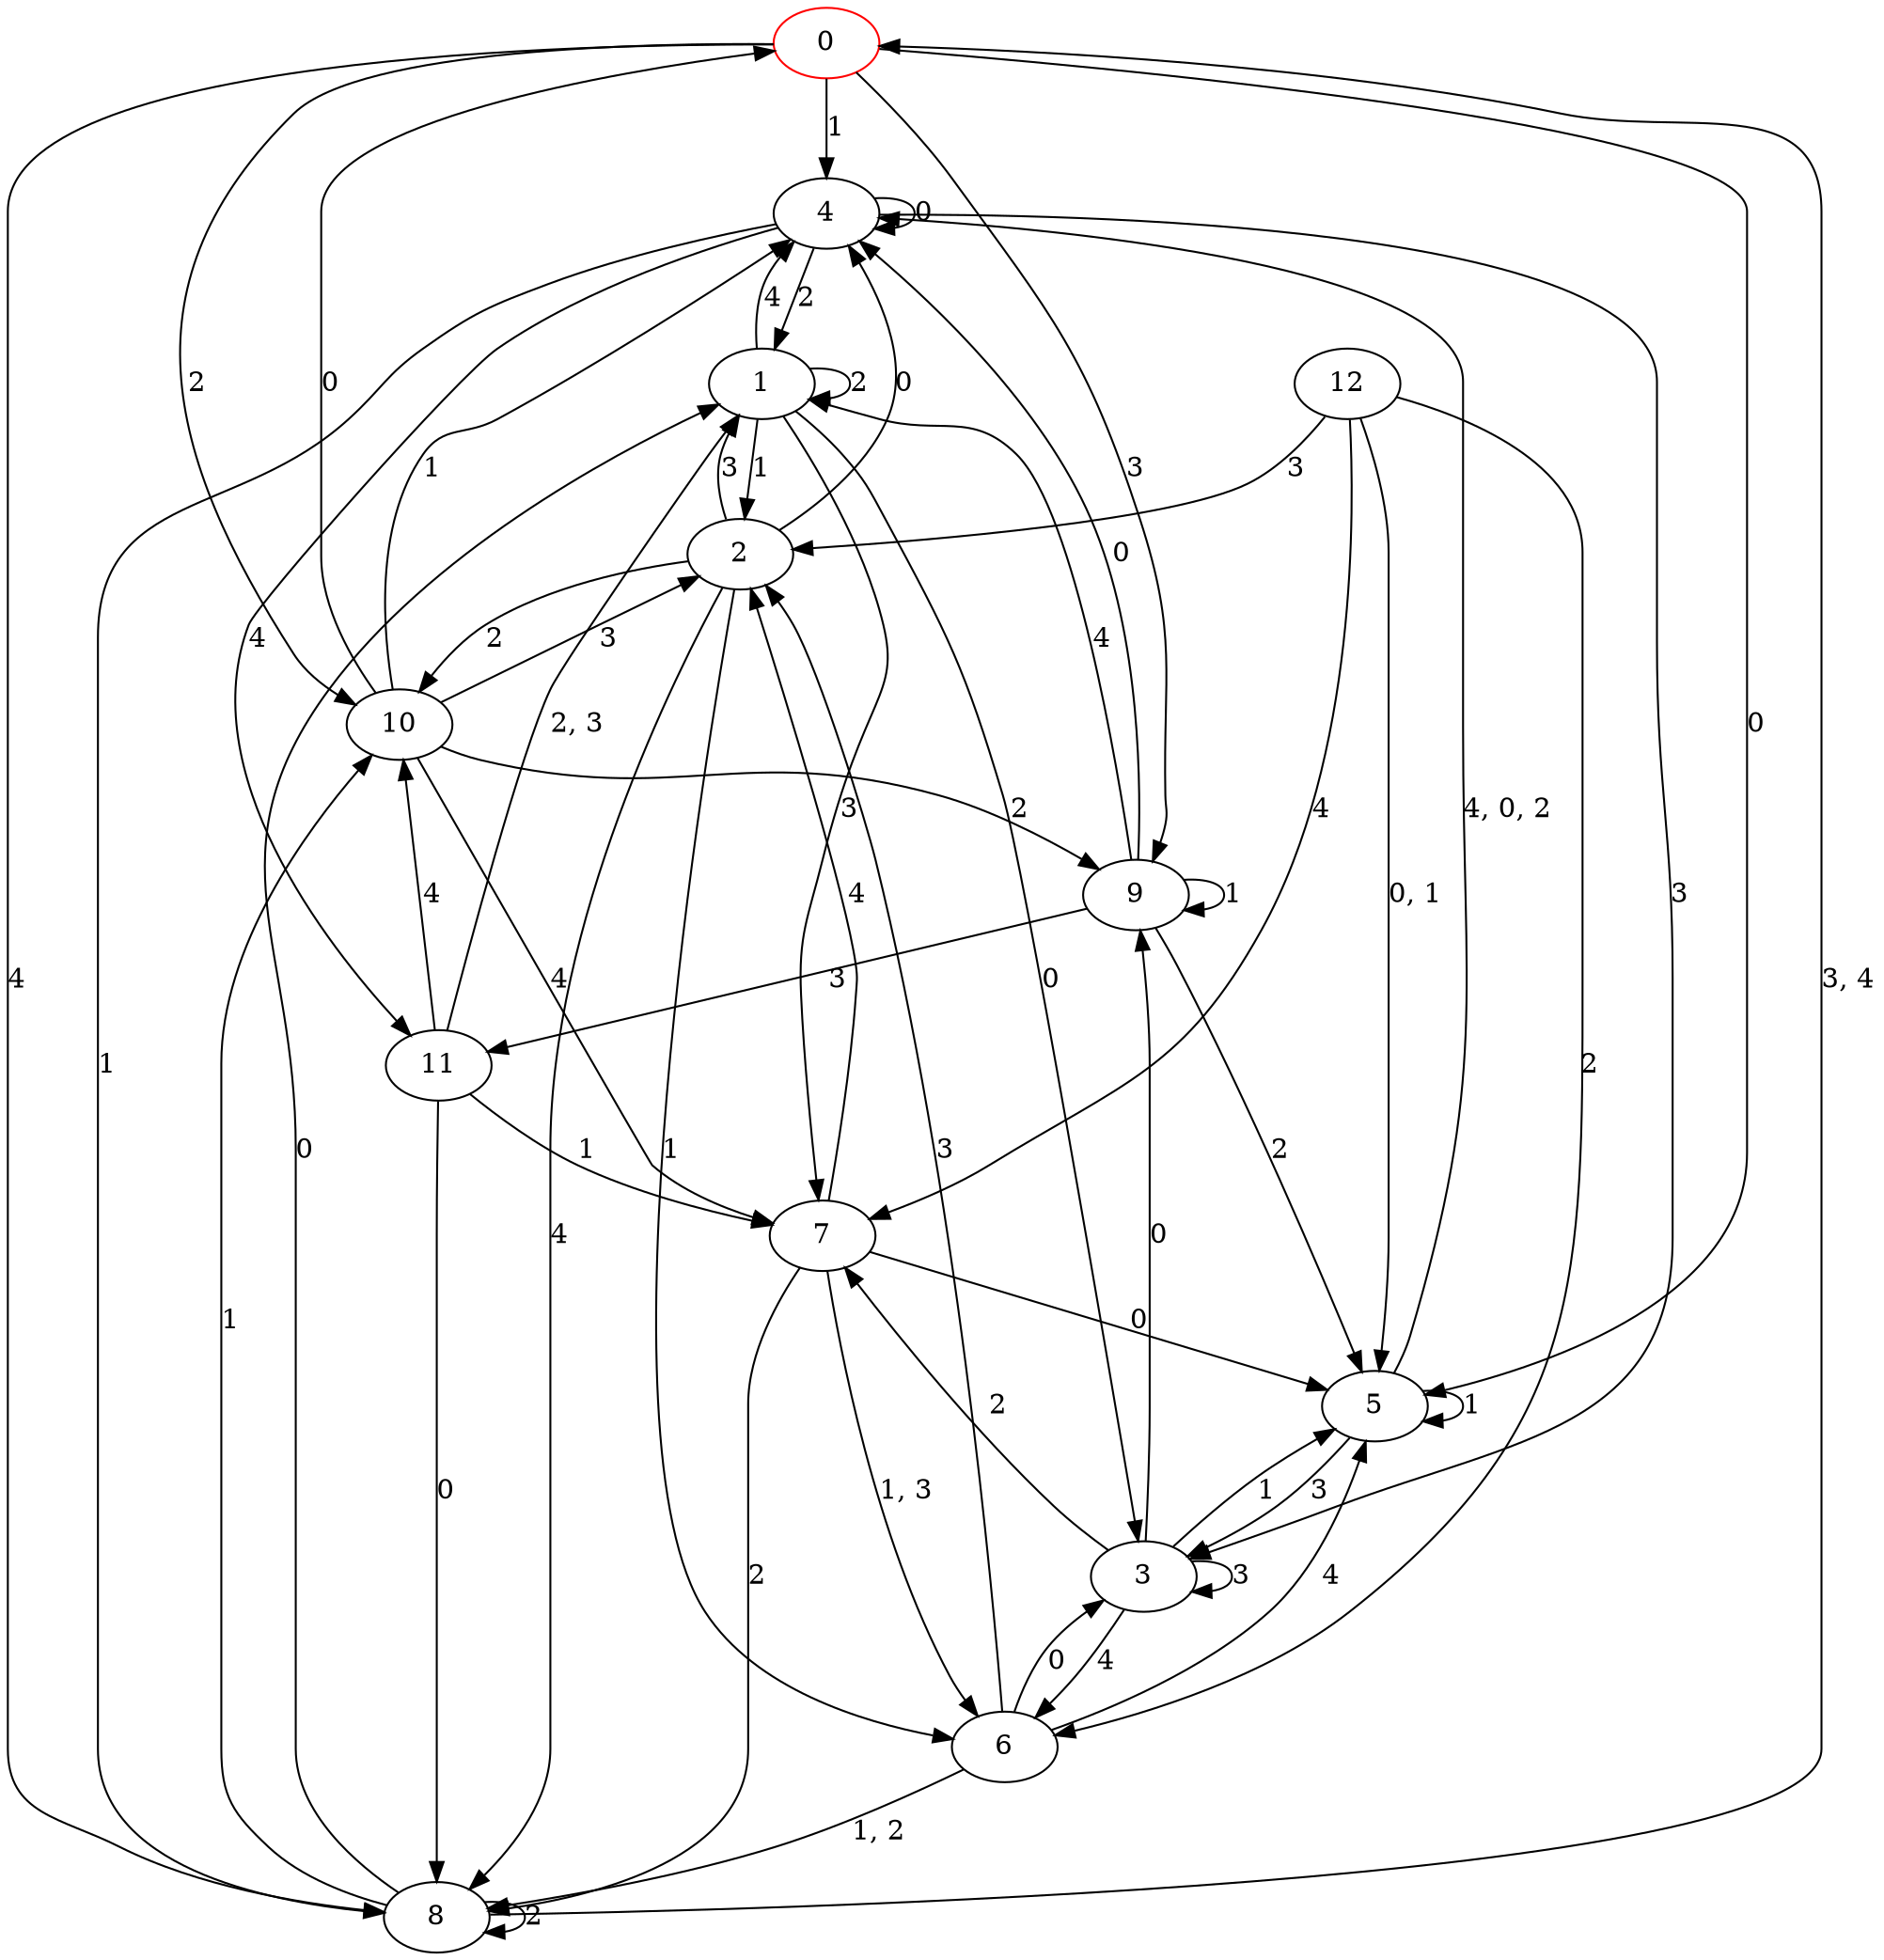 digraph g {
0 [label= "0"] [color="red"];
1 [label= "1"];
2 [label= "2"];
3 [label= "3"];
4 [label= "4"];
5 [label= "5"];
6 [label= "6"];
7 [label= "7"];
8 [label= "8"];
9 [label= "9"];
10 [label= "10"];
11 [label= "11"];
12 [label= "12"];
0 -> 5[label= "0"];
0 -> 4[label= "1"];
0 -> 10[label= "2"];
0 -> 9[label= "3"];
0 -> 8[label= "4"];
1 -> 3[label= "0"];
1 -> 2[label= "1"];
1 -> 1[label= "2"];
1 -> 7[label= "3"];
1 -> 4[label= "4"];
2 -> 4[label= "0"];
2 -> 6[label= "1"];
2 -> 10[label= "2"];
2 -> 1[label= "3"];
2 -> 8[label= "4"];
3 -> 9[label= "0"];
3 -> 5[label= "1"];
3 -> 7[label= "2"];
3 -> 3[label= "3"];
3 -> 6[label= "4"];
4 -> 4[label= "0"];
4 -> 8[label= "1"];
4 -> 1[label= "2"];
4 -> 3[label= "3"];
4 -> 11[label= "4"];
5 -> 5[label= "1"];
5 -> 3[label= "3"];
6 -> 3[label= "0"];
6 -> 2[label= "3"];
6 -> 5[label= "4"];
7 -> 5[label= "0"];
7 -> 8[label= "2"];
7 -> 2[label= "4"];
8 -> 1[label= "0"];
8 -> 10[label= "1"];
8 -> 8[label= "2"];
9 -> 4[label= "0"];
9 -> 9[label= "1"];
9 -> 5[label= "2"];
9 -> 11[label= "3"];
9 -> 1[label= "4"];
10 -> 0[label= "0"];
10 -> 4[label= "1"];
10 -> 9[label= "2"];
10 -> 2[label= "3"];
10 -> 7[label= "4"];
11 -> 8[label= "0"];
11 -> 7[label= "1"];
11 -> 10[label= "4"];
12 -> 6[label= "2"];
12 -> 2[label= "3"];
12 -> 7[label= "4"];
5 -> 4[label= "4, 0, 2"];
6 -> 8[label= "1, 2"];
7 -> 6[label= "1, 3"];
8 -> 0[label= "3, 4"];
11 -> 1[label= "2, 3"];
12 -> 5[label= "0, 1"];
}
